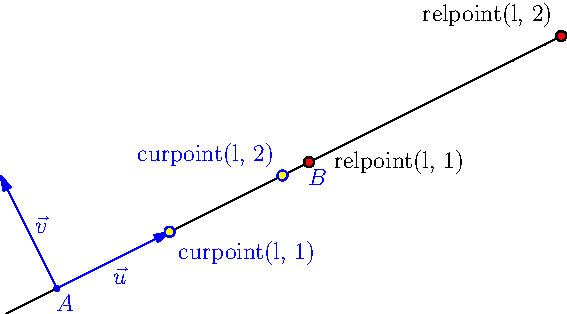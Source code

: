 import geometry;
size(10cm,0);

// currentcoordsys=cartesiansystem((0,0),i=(1,0.5),j=(-0.5,.75));
// show(currentcoordsys, xpen=invisible);

point A=(0,0), B=(2,1);

line l=line(A,B);
draw(l);
show(l, blue);

/*<asyxml><view file="modules/geometry.asy" type="point" signature="relpoint(line,real)"/></asyxml>*/
point P=relpoint(l, 1);
dot("relpoint(l, 1)", P, 2E,linewidth(2mm));
/*<asyxml><view file="modules/geometry.asy" type="abscissa" signature="relabscissa(line,point)"/></asyxml>*/
dot(point(l,relabscissa(l,P)), red);

/*<asyxml><view file="modules/geometry.asy" type="point" signature="curpoint(line,real)"/></asyxml>*/
point P=curpoint(l, 1);
dot("curpoint(l, 1)", P, SE, blue+2mm);
/*<asyxml><view file="modules/geometry.asy" type="abscissa" signature="curabscissa(line,point)"/></asyxml>*/
dot(point(l,curabscissa(l,P)), yellow);


point P=relpoint(l, 2);
dot("relpoint(l, 2)", P, NW,linewidth(2mm));
dot(point(l,relabscissa(l,P)), red);

point P=curpoint(l, 2);
dot("curpoint(l, 2)", P, NW, blue+2mm);
dot(point(l,curabscissa(l,P)), yellow);
